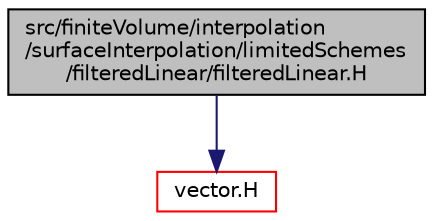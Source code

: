 digraph "src/finiteVolume/interpolation/surfaceInterpolation/limitedSchemes/filteredLinear/filteredLinear.H"
{
  bgcolor="transparent";
  edge [fontname="Helvetica",fontsize="10",labelfontname="Helvetica",labelfontsize="10"];
  node [fontname="Helvetica",fontsize="10",shape=record];
  Node0 [label="src/finiteVolume/interpolation\l/surfaceInterpolation/limitedSchemes\l/filteredLinear/filteredLinear.H",height=0.2,width=0.4,color="black", fillcolor="grey75", style="filled", fontcolor="black"];
  Node0 -> Node1 [color="midnightblue",fontsize="10",style="solid",fontname="Helvetica"];
  Node1 [label="vector.H",height=0.2,width=0.4,color="red",URL="$a13694.html"];
}
